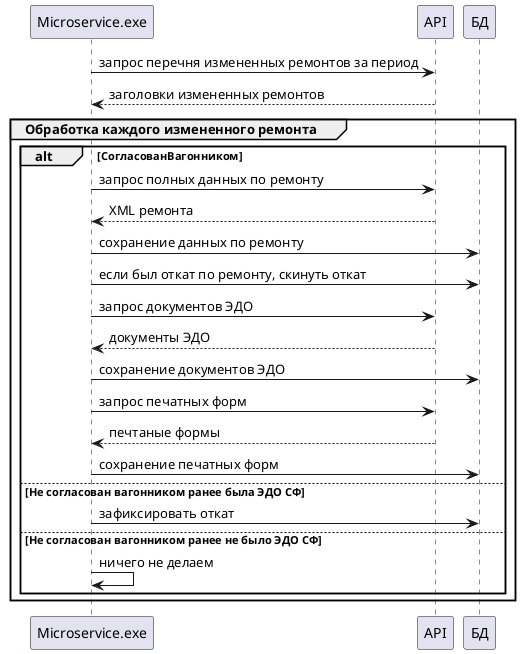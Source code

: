 @startuml


Microservice.exe -> API : запрос перечня измененных ремонтов за период
API -->Microservice.exe : заголовки измененных ремонтов

group Обработка каждого измененного ремонта

alt СогласованВагонником

Microservice.exe -> API : запрос полных данных по ремонту
API -->Microservice.exe  : XML ремонта

Microservice.exe -> БД : сохранение данных по ремонту

Microservice.exe -> БД : если был откат по ремонту, скинуть откат

Microservice.exe -> API : запрос документов ЭДО
API -->Microservice.exe  : документы ЭДО
Microservice.exe -> БД : сохранение документов ЭДО

Microservice.exe -> API : запрос печатных форм
API -->Microservice.exe  : печтаные формы
Microservice.exe -> БД : сохранение печатных форм
else Не согласован вагонником ранее была ЭДО СФ
Microservice.exe -> БД : зафиксировать откат
else Не согласован вагонником ранее не было ЭДО СФ
Microservice.exe -> Microservice.exe : ничего не делаем
end

end

@enduml
